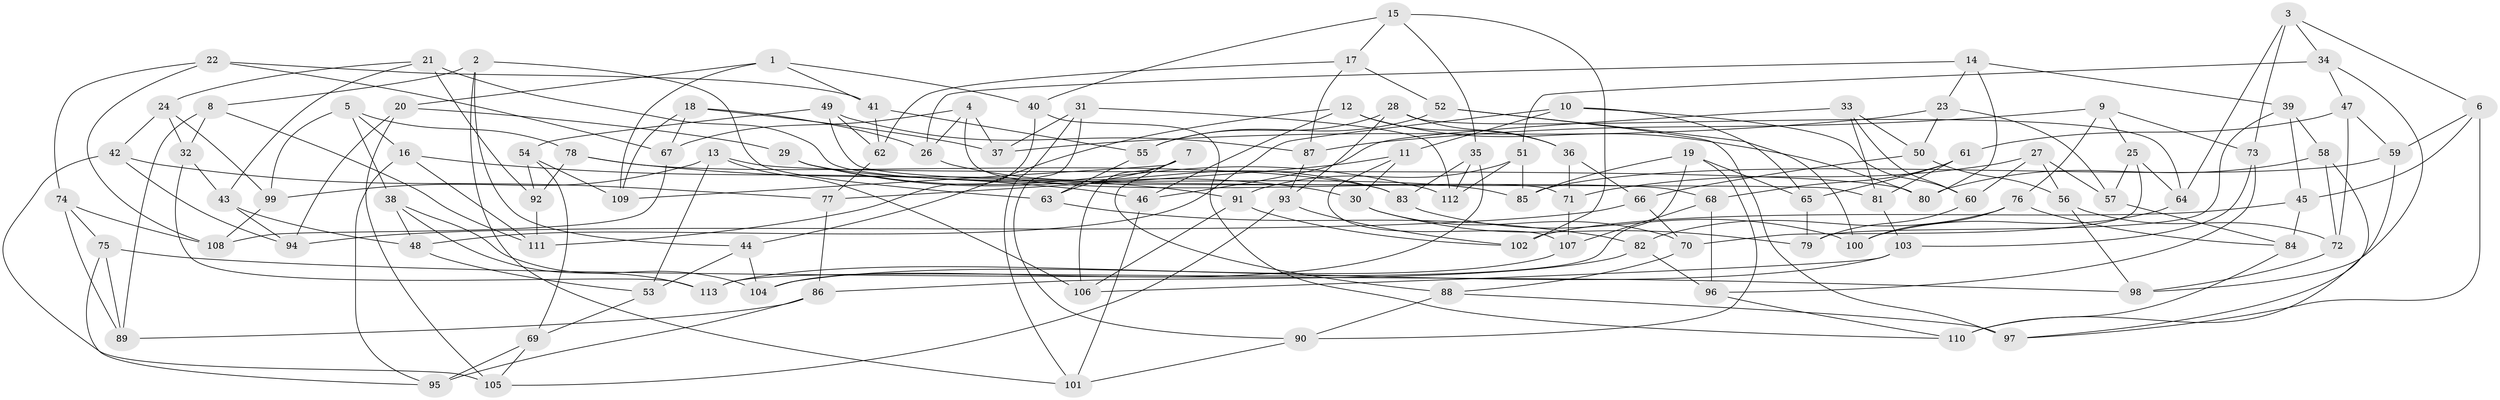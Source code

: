 // coarse degree distribution, {5: 0.1044776119402985, 6: 0.07462686567164178, 4: 0.5970149253731343, 3: 0.05970149253731343, 7: 0.07462686567164178, 2: 0.029850746268656716, 9: 0.04477611940298507, 13: 0.014925373134328358}
// Generated by graph-tools (version 1.1) at 2025/03/03/04/25 22:03:05]
// undirected, 113 vertices, 226 edges
graph export_dot {
graph [start="1"]
  node [color=gray90,style=filled];
  1;
  2;
  3;
  4;
  5;
  6;
  7;
  8;
  9;
  10;
  11;
  12;
  13;
  14;
  15;
  16;
  17;
  18;
  19;
  20;
  21;
  22;
  23;
  24;
  25;
  26;
  27;
  28;
  29;
  30;
  31;
  32;
  33;
  34;
  35;
  36;
  37;
  38;
  39;
  40;
  41;
  42;
  43;
  44;
  45;
  46;
  47;
  48;
  49;
  50;
  51;
  52;
  53;
  54;
  55;
  56;
  57;
  58;
  59;
  60;
  61;
  62;
  63;
  64;
  65;
  66;
  67;
  68;
  69;
  70;
  71;
  72;
  73;
  74;
  75;
  76;
  77;
  78;
  79;
  80;
  81;
  82;
  83;
  84;
  85;
  86;
  87;
  88;
  89;
  90;
  91;
  92;
  93;
  94;
  95;
  96;
  97;
  98;
  99;
  100;
  101;
  102;
  103;
  104;
  105;
  106;
  107;
  108;
  109;
  110;
  111;
  112;
  113;
  1 -- 41;
  1 -- 40;
  1 -- 109;
  1 -- 20;
  2 -- 63;
  2 -- 101;
  2 -- 44;
  2 -- 8;
  3 -- 73;
  3 -- 34;
  3 -- 64;
  3 -- 6;
  4 -- 67;
  4 -- 26;
  4 -- 71;
  4 -- 37;
  5 -- 38;
  5 -- 99;
  5 -- 16;
  5 -- 78;
  6 -- 45;
  6 -- 59;
  6 -- 97;
  7 -- 106;
  7 -- 88;
  7 -- 109;
  7 -- 63;
  8 -- 111;
  8 -- 89;
  8 -- 32;
  9 -- 87;
  9 -- 73;
  9 -- 25;
  9 -- 76;
  10 -- 48;
  10 -- 65;
  10 -- 60;
  10 -- 11;
  11 -- 77;
  11 -- 30;
  11 -- 107;
  12 -- 44;
  12 -- 36;
  12 -- 46;
  12 -- 80;
  13 -- 106;
  13 -- 99;
  13 -- 53;
  13 -- 80;
  14 -- 23;
  14 -- 26;
  14 -- 39;
  14 -- 80;
  15 -- 40;
  15 -- 35;
  15 -- 17;
  15 -- 102;
  16 -- 111;
  16 -- 46;
  16 -- 95;
  17 -- 87;
  17 -- 52;
  17 -- 62;
  18 -- 109;
  18 -- 26;
  18 -- 67;
  18 -- 37;
  19 -- 113;
  19 -- 65;
  19 -- 85;
  19 -- 90;
  20 -- 29;
  20 -- 105;
  20 -- 94;
  21 -- 24;
  21 -- 68;
  21 -- 43;
  21 -- 92;
  22 -- 74;
  22 -- 67;
  22 -- 41;
  22 -- 108;
  23 -- 37;
  23 -- 50;
  23 -- 57;
  24 -- 99;
  24 -- 32;
  24 -- 42;
  25 -- 70;
  25 -- 64;
  25 -- 57;
  26 -- 83;
  27 -- 60;
  27 -- 71;
  27 -- 57;
  27 -- 56;
  28 -- 64;
  28 -- 93;
  28 -- 36;
  28 -- 55;
  29 -- 112;
  29 -- 85;
  29 -- 30;
  30 -- 79;
  30 -- 70;
  31 -- 112;
  31 -- 37;
  31 -- 90;
  31 -- 101;
  32 -- 113;
  32 -- 43;
  33 -- 50;
  33 -- 81;
  33 -- 46;
  33 -- 60;
  34 -- 51;
  34 -- 47;
  34 -- 98;
  35 -- 112;
  35 -- 104;
  35 -- 83;
  36 -- 66;
  36 -- 71;
  38 -- 113;
  38 -- 48;
  38 -- 104;
  39 -- 45;
  39 -- 79;
  39 -- 58;
  40 -- 111;
  40 -- 110;
  41 -- 62;
  41 -- 55;
  42 -- 77;
  42 -- 94;
  42 -- 105;
  43 -- 94;
  43 -- 48;
  44 -- 104;
  44 -- 53;
  45 -- 102;
  45 -- 84;
  46 -- 101;
  47 -- 72;
  47 -- 59;
  47 -- 61;
  48 -- 53;
  49 -- 62;
  49 -- 54;
  49 -- 87;
  49 -- 81;
  50 -- 56;
  50 -- 66;
  51 -- 112;
  51 -- 85;
  51 -- 91;
  52 -- 55;
  52 -- 97;
  52 -- 100;
  53 -- 69;
  54 -- 92;
  54 -- 109;
  54 -- 69;
  55 -- 63;
  56 -- 72;
  56 -- 98;
  57 -- 84;
  58 -- 80;
  58 -- 72;
  58 -- 97;
  59 -- 110;
  59 -- 85;
  60 -- 79;
  61 -- 65;
  61 -- 81;
  61 -- 68;
  62 -- 77;
  63 -- 82;
  64 -- 100;
  65 -- 79;
  66 -- 94;
  66 -- 70;
  67 -- 108;
  68 -- 96;
  68 -- 107;
  69 -- 105;
  69 -- 95;
  70 -- 88;
  71 -- 107;
  72 -- 98;
  73 -- 103;
  73 -- 96;
  74 -- 89;
  74 -- 75;
  74 -- 108;
  75 -- 95;
  75 -- 98;
  75 -- 89;
  76 -- 84;
  76 -- 100;
  76 -- 82;
  77 -- 86;
  78 -- 92;
  78 -- 83;
  78 -- 91;
  81 -- 103;
  82 -- 96;
  82 -- 86;
  83 -- 100;
  84 -- 110;
  86 -- 89;
  86 -- 95;
  87 -- 93;
  88 -- 97;
  88 -- 90;
  90 -- 101;
  91 -- 102;
  91 -- 106;
  92 -- 111;
  93 -- 105;
  93 -- 102;
  96 -- 110;
  99 -- 108;
  103 -- 104;
  103 -- 106;
  107 -- 113;
}
